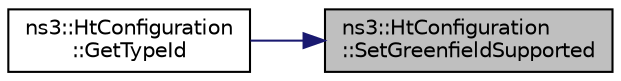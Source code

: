 digraph "ns3::HtConfiguration::SetGreenfieldSupported"
{
 // LATEX_PDF_SIZE
  edge [fontname="Helvetica",fontsize="10",labelfontname="Helvetica",labelfontsize="10"];
  node [fontname="Helvetica",fontsize="10",shape=record];
  rankdir="RL";
  Node1 [label="ns3::HtConfiguration\l::SetGreenfieldSupported",height=0.2,width=0.4,color="black", fillcolor="grey75", style="filled", fontcolor="black",tooltip="Enable or disable Greenfield support."];
  Node1 -> Node2 [dir="back",color="midnightblue",fontsize="10",style="solid",fontname="Helvetica"];
  Node2 [label="ns3::HtConfiguration\l::GetTypeId",height=0.2,width=0.4,color="black", fillcolor="white", style="filled",URL="$classns3_1_1_ht_configuration.html#a62523ab91cba341c38303ffc6f40dae2",tooltip="Get the type ID."];
}
